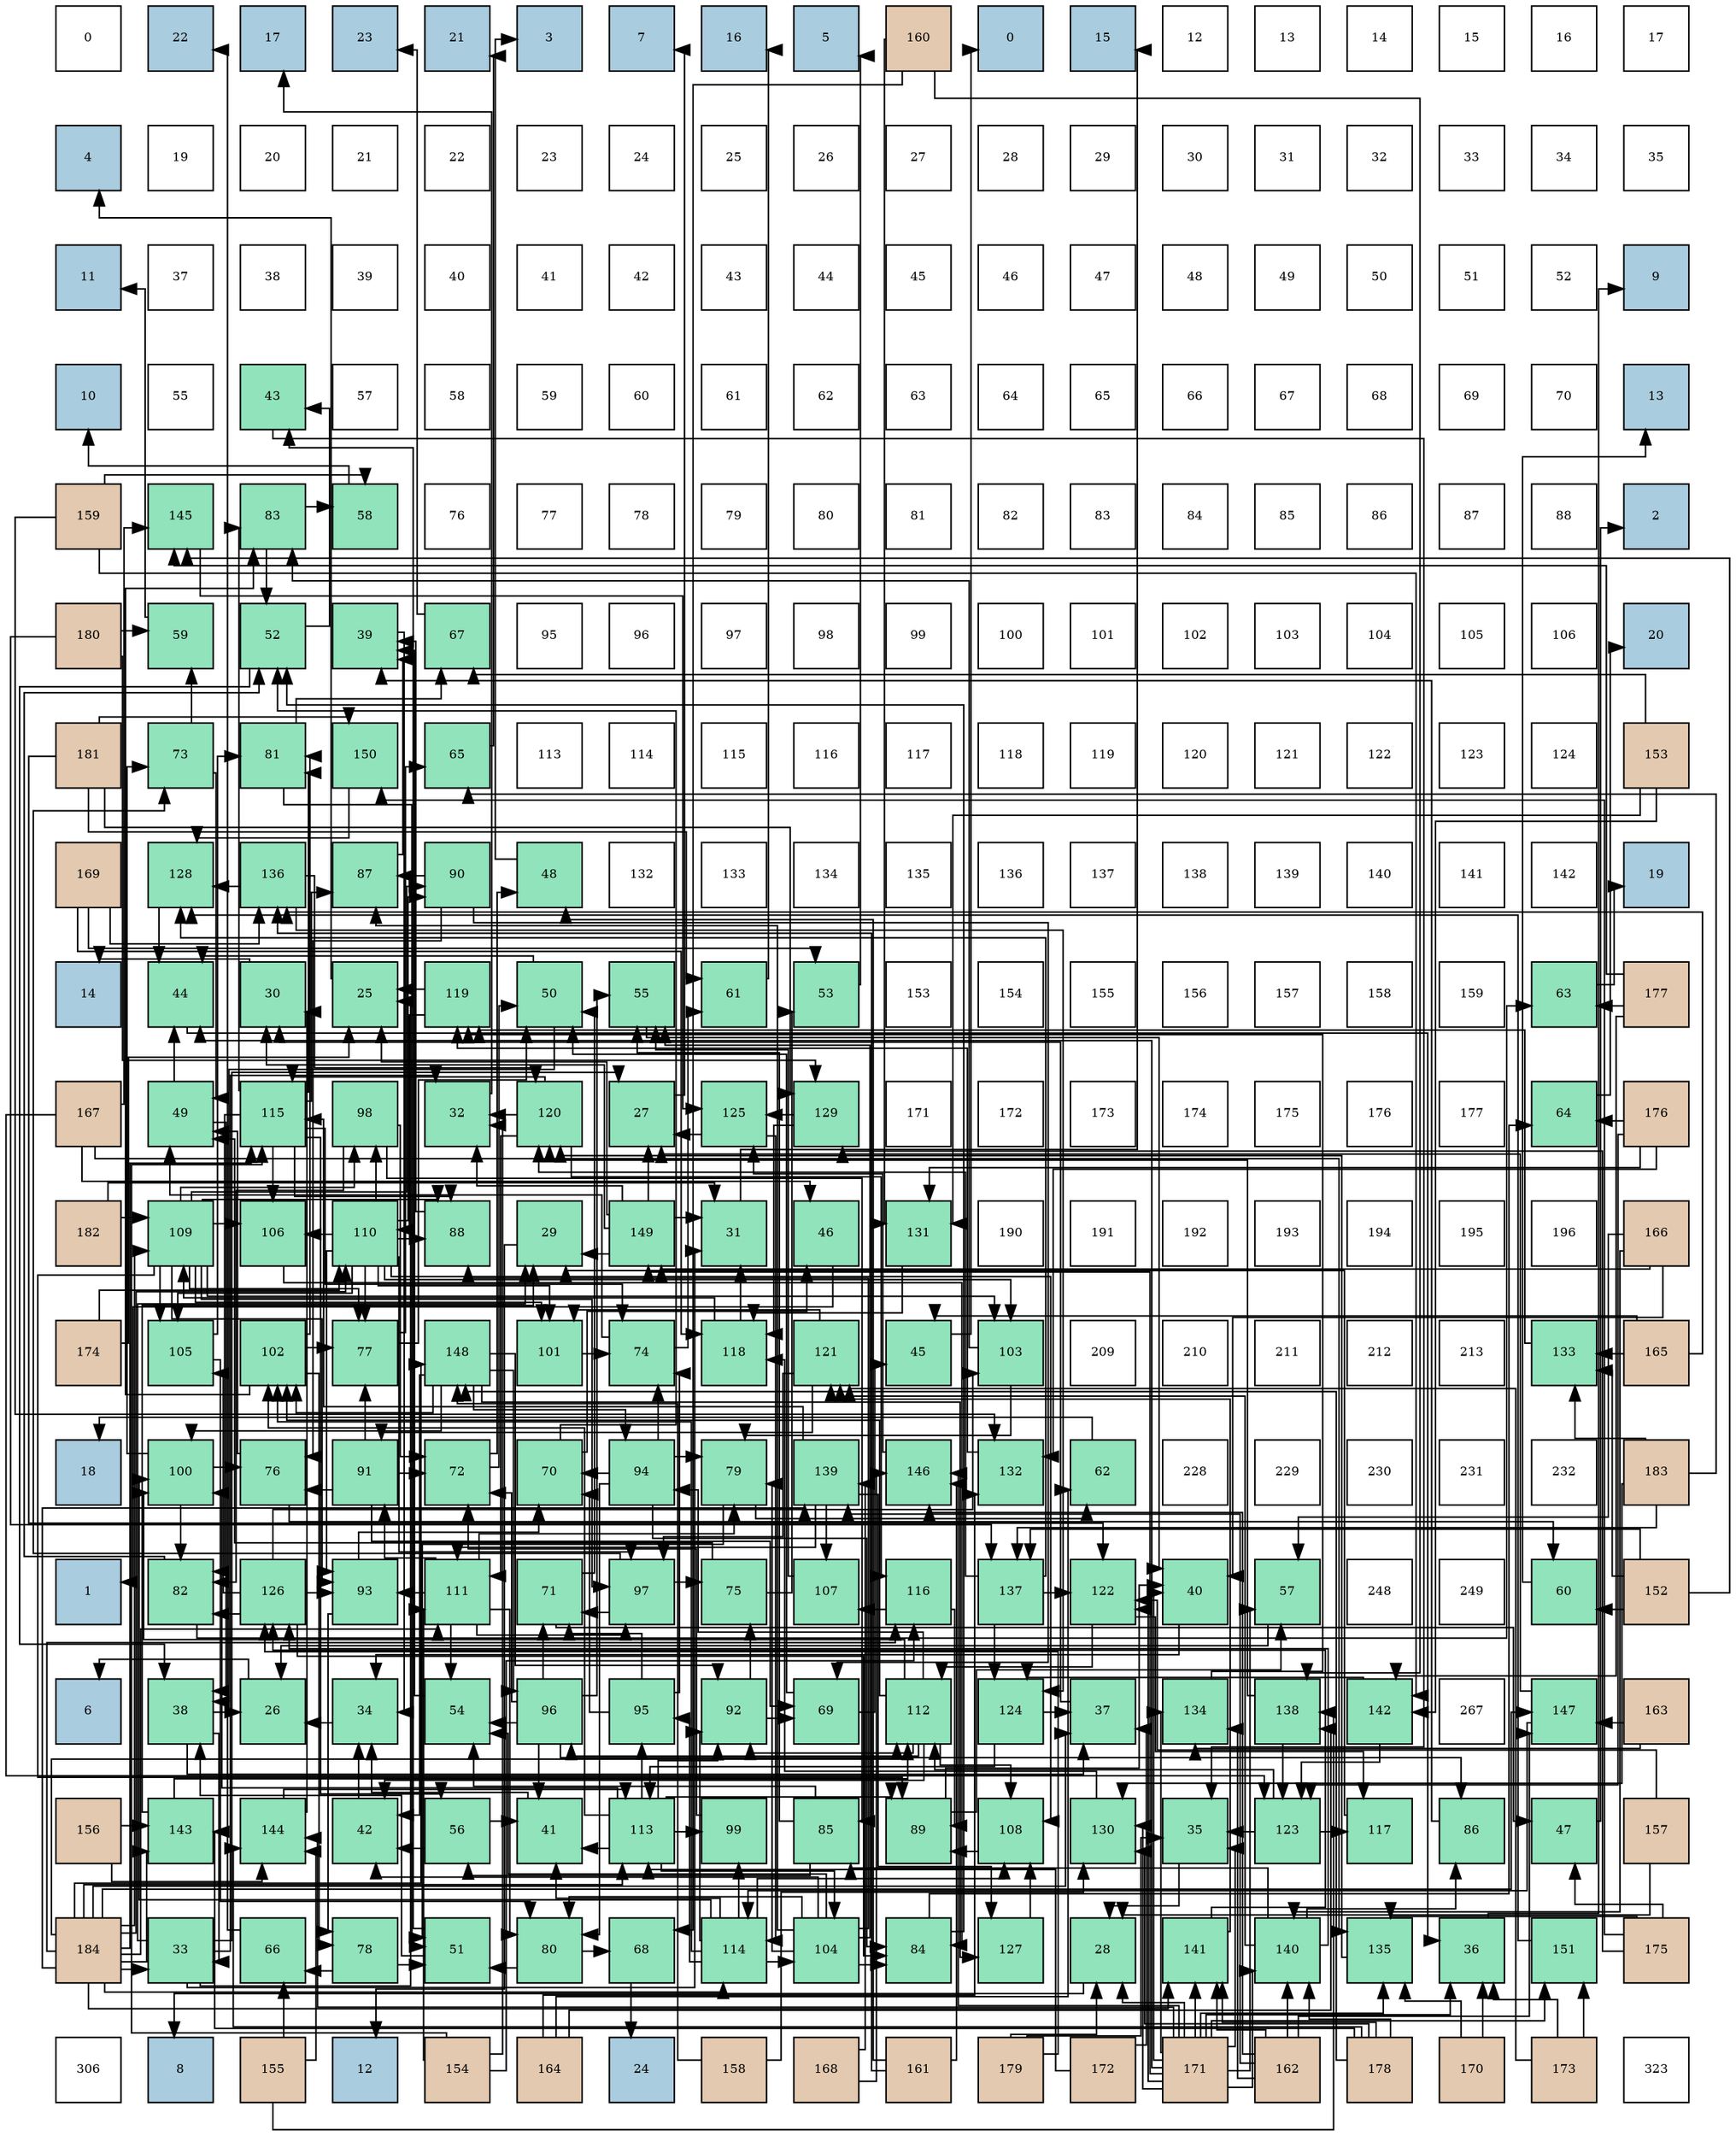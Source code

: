 digraph layout{
 rankdir=TB;
 splines=ortho;
 node [style=filled shape=square fixedsize=true width=0.6];
0[label="0", fontsize=8, fillcolor="#ffffff"];
1[label="22", fontsize=8, fillcolor="#a9ccde"];
2[label="17", fontsize=8, fillcolor="#a9ccde"];
3[label="23", fontsize=8, fillcolor="#a9ccde"];
4[label="21", fontsize=8, fillcolor="#a9ccde"];
5[label="3", fontsize=8, fillcolor="#a9ccde"];
6[label="7", fontsize=8, fillcolor="#a9ccde"];
7[label="16", fontsize=8, fillcolor="#a9ccde"];
8[label="5", fontsize=8, fillcolor="#a9ccde"];
9[label="160", fontsize=8, fillcolor="#e3c9af"];
10[label="0", fontsize=8, fillcolor="#a9ccde"];
11[label="15", fontsize=8, fillcolor="#a9ccde"];
12[label="12", fontsize=8, fillcolor="#ffffff"];
13[label="13", fontsize=8, fillcolor="#ffffff"];
14[label="14", fontsize=8, fillcolor="#ffffff"];
15[label="15", fontsize=8, fillcolor="#ffffff"];
16[label="16", fontsize=8, fillcolor="#ffffff"];
17[label="17", fontsize=8, fillcolor="#ffffff"];
18[label="4", fontsize=8, fillcolor="#a9ccde"];
19[label="19", fontsize=8, fillcolor="#ffffff"];
20[label="20", fontsize=8, fillcolor="#ffffff"];
21[label="21", fontsize=8, fillcolor="#ffffff"];
22[label="22", fontsize=8, fillcolor="#ffffff"];
23[label="23", fontsize=8, fillcolor="#ffffff"];
24[label="24", fontsize=8, fillcolor="#ffffff"];
25[label="25", fontsize=8, fillcolor="#ffffff"];
26[label="26", fontsize=8, fillcolor="#ffffff"];
27[label="27", fontsize=8, fillcolor="#ffffff"];
28[label="28", fontsize=8, fillcolor="#ffffff"];
29[label="29", fontsize=8, fillcolor="#ffffff"];
30[label="30", fontsize=8, fillcolor="#ffffff"];
31[label="31", fontsize=8, fillcolor="#ffffff"];
32[label="32", fontsize=8, fillcolor="#ffffff"];
33[label="33", fontsize=8, fillcolor="#ffffff"];
34[label="34", fontsize=8, fillcolor="#ffffff"];
35[label="35", fontsize=8, fillcolor="#ffffff"];
36[label="11", fontsize=8, fillcolor="#a9ccde"];
37[label="37", fontsize=8, fillcolor="#ffffff"];
38[label="38", fontsize=8, fillcolor="#ffffff"];
39[label="39", fontsize=8, fillcolor="#ffffff"];
40[label="40", fontsize=8, fillcolor="#ffffff"];
41[label="41", fontsize=8, fillcolor="#ffffff"];
42[label="42", fontsize=8, fillcolor="#ffffff"];
43[label="43", fontsize=8, fillcolor="#ffffff"];
44[label="44", fontsize=8, fillcolor="#ffffff"];
45[label="45", fontsize=8, fillcolor="#ffffff"];
46[label="46", fontsize=8, fillcolor="#ffffff"];
47[label="47", fontsize=8, fillcolor="#ffffff"];
48[label="48", fontsize=8, fillcolor="#ffffff"];
49[label="49", fontsize=8, fillcolor="#ffffff"];
50[label="50", fontsize=8, fillcolor="#ffffff"];
51[label="51", fontsize=8, fillcolor="#ffffff"];
52[label="52", fontsize=8, fillcolor="#ffffff"];
53[label="9", fontsize=8, fillcolor="#a9ccde"];
54[label="10", fontsize=8, fillcolor="#a9ccde"];
55[label="55", fontsize=8, fillcolor="#ffffff"];
56[label="43", fontsize=8, fillcolor="#91e3bb"];
57[label="57", fontsize=8, fillcolor="#ffffff"];
58[label="58", fontsize=8, fillcolor="#ffffff"];
59[label="59", fontsize=8, fillcolor="#ffffff"];
60[label="60", fontsize=8, fillcolor="#ffffff"];
61[label="61", fontsize=8, fillcolor="#ffffff"];
62[label="62", fontsize=8, fillcolor="#ffffff"];
63[label="63", fontsize=8, fillcolor="#ffffff"];
64[label="64", fontsize=8, fillcolor="#ffffff"];
65[label="65", fontsize=8, fillcolor="#ffffff"];
66[label="66", fontsize=8, fillcolor="#ffffff"];
67[label="67", fontsize=8, fillcolor="#ffffff"];
68[label="68", fontsize=8, fillcolor="#ffffff"];
69[label="69", fontsize=8, fillcolor="#ffffff"];
70[label="70", fontsize=8, fillcolor="#ffffff"];
71[label="13", fontsize=8, fillcolor="#a9ccde"];
72[label="159", fontsize=8, fillcolor="#e3c9af"];
73[label="145", fontsize=8, fillcolor="#91e3bb"];
74[label="83", fontsize=8, fillcolor="#91e3bb"];
75[label="58", fontsize=8, fillcolor="#91e3bb"];
76[label="76", fontsize=8, fillcolor="#ffffff"];
77[label="77", fontsize=8, fillcolor="#ffffff"];
78[label="78", fontsize=8, fillcolor="#ffffff"];
79[label="79", fontsize=8, fillcolor="#ffffff"];
80[label="80", fontsize=8, fillcolor="#ffffff"];
81[label="81", fontsize=8, fillcolor="#ffffff"];
82[label="82", fontsize=8, fillcolor="#ffffff"];
83[label="83", fontsize=8, fillcolor="#ffffff"];
84[label="84", fontsize=8, fillcolor="#ffffff"];
85[label="85", fontsize=8, fillcolor="#ffffff"];
86[label="86", fontsize=8, fillcolor="#ffffff"];
87[label="87", fontsize=8, fillcolor="#ffffff"];
88[label="88", fontsize=8, fillcolor="#ffffff"];
89[label="2", fontsize=8, fillcolor="#a9ccde"];
90[label="180", fontsize=8, fillcolor="#e3c9af"];
91[label="59", fontsize=8, fillcolor="#91e3bb"];
92[label="52", fontsize=8, fillcolor="#91e3bb"];
93[label="39", fontsize=8, fillcolor="#91e3bb"];
94[label="67", fontsize=8, fillcolor="#91e3bb"];
95[label="95", fontsize=8, fillcolor="#ffffff"];
96[label="96", fontsize=8, fillcolor="#ffffff"];
97[label="97", fontsize=8, fillcolor="#ffffff"];
98[label="98", fontsize=8, fillcolor="#ffffff"];
99[label="99", fontsize=8, fillcolor="#ffffff"];
100[label="100", fontsize=8, fillcolor="#ffffff"];
101[label="101", fontsize=8, fillcolor="#ffffff"];
102[label="102", fontsize=8, fillcolor="#ffffff"];
103[label="103", fontsize=8, fillcolor="#ffffff"];
104[label="104", fontsize=8, fillcolor="#ffffff"];
105[label="105", fontsize=8, fillcolor="#ffffff"];
106[label="106", fontsize=8, fillcolor="#ffffff"];
107[label="20", fontsize=8, fillcolor="#a9ccde"];
108[label="181", fontsize=8, fillcolor="#e3c9af"];
109[label="73", fontsize=8, fillcolor="#91e3bb"];
110[label="81", fontsize=8, fillcolor="#91e3bb"];
111[label="150", fontsize=8, fillcolor="#91e3bb"];
112[label="65", fontsize=8, fillcolor="#91e3bb"];
113[label="113", fontsize=8, fillcolor="#ffffff"];
114[label="114", fontsize=8, fillcolor="#ffffff"];
115[label="115", fontsize=8, fillcolor="#ffffff"];
116[label="116", fontsize=8, fillcolor="#ffffff"];
117[label="117", fontsize=8, fillcolor="#ffffff"];
118[label="118", fontsize=8, fillcolor="#ffffff"];
119[label="119", fontsize=8, fillcolor="#ffffff"];
120[label="120", fontsize=8, fillcolor="#ffffff"];
121[label="121", fontsize=8, fillcolor="#ffffff"];
122[label="122", fontsize=8, fillcolor="#ffffff"];
123[label="123", fontsize=8, fillcolor="#ffffff"];
124[label="124", fontsize=8, fillcolor="#ffffff"];
125[label="153", fontsize=8, fillcolor="#e3c9af"];
126[label="169", fontsize=8, fillcolor="#e3c9af"];
127[label="128", fontsize=8, fillcolor="#91e3bb"];
128[label="136", fontsize=8, fillcolor="#91e3bb"];
129[label="87", fontsize=8, fillcolor="#91e3bb"];
130[label="90", fontsize=8, fillcolor="#91e3bb"];
131[label="48", fontsize=8, fillcolor="#91e3bb"];
132[label="132", fontsize=8, fillcolor="#ffffff"];
133[label="133", fontsize=8, fillcolor="#ffffff"];
134[label="134", fontsize=8, fillcolor="#ffffff"];
135[label="135", fontsize=8, fillcolor="#ffffff"];
136[label="136", fontsize=8, fillcolor="#ffffff"];
137[label="137", fontsize=8, fillcolor="#ffffff"];
138[label="138", fontsize=8, fillcolor="#ffffff"];
139[label="139", fontsize=8, fillcolor="#ffffff"];
140[label="140", fontsize=8, fillcolor="#ffffff"];
141[label="141", fontsize=8, fillcolor="#ffffff"];
142[label="142", fontsize=8, fillcolor="#ffffff"];
143[label="19", fontsize=8, fillcolor="#a9ccde"];
144[label="14", fontsize=8, fillcolor="#a9ccde"];
145[label="44", fontsize=8, fillcolor="#91e3bb"];
146[label="30", fontsize=8, fillcolor="#91e3bb"];
147[label="25", fontsize=8, fillcolor="#91e3bb"];
148[label="119", fontsize=8, fillcolor="#91e3bb"];
149[label="50", fontsize=8, fillcolor="#91e3bb"];
150[label="55", fontsize=8, fillcolor="#91e3bb"];
151[label="61", fontsize=8, fillcolor="#91e3bb"];
152[label="53", fontsize=8, fillcolor="#91e3bb"];
153[label="153", fontsize=8, fillcolor="#ffffff"];
154[label="154", fontsize=8, fillcolor="#ffffff"];
155[label="155", fontsize=8, fillcolor="#ffffff"];
156[label="156", fontsize=8, fillcolor="#ffffff"];
157[label="157", fontsize=8, fillcolor="#ffffff"];
158[label="158", fontsize=8, fillcolor="#ffffff"];
159[label="159", fontsize=8, fillcolor="#ffffff"];
160[label="63", fontsize=8, fillcolor="#91e3bb"];
161[label="177", fontsize=8, fillcolor="#e3c9af"];
162[label="167", fontsize=8, fillcolor="#e3c9af"];
163[label="49", fontsize=8, fillcolor="#91e3bb"];
164[label="115", fontsize=8, fillcolor="#91e3bb"];
165[label="98", fontsize=8, fillcolor="#91e3bb"];
166[label="32", fontsize=8, fillcolor="#91e3bb"];
167[label="120", fontsize=8, fillcolor="#91e3bb"];
168[label="27", fontsize=8, fillcolor="#91e3bb"];
169[label="125", fontsize=8, fillcolor="#91e3bb"];
170[label="129", fontsize=8, fillcolor="#91e3bb"];
171[label="171", fontsize=8, fillcolor="#ffffff"];
172[label="172", fontsize=8, fillcolor="#ffffff"];
173[label="173", fontsize=8, fillcolor="#ffffff"];
174[label="174", fontsize=8, fillcolor="#ffffff"];
175[label="175", fontsize=8, fillcolor="#ffffff"];
176[label="176", fontsize=8, fillcolor="#ffffff"];
177[label="177", fontsize=8, fillcolor="#ffffff"];
178[label="64", fontsize=8, fillcolor="#91e3bb"];
179[label="176", fontsize=8, fillcolor="#e3c9af"];
180[label="182", fontsize=8, fillcolor="#e3c9af"];
181[label="109", fontsize=8, fillcolor="#91e3bb"];
182[label="106", fontsize=8, fillcolor="#91e3bb"];
183[label="110", fontsize=8, fillcolor="#91e3bb"];
184[label="88", fontsize=8, fillcolor="#91e3bb"];
185[label="29", fontsize=8, fillcolor="#91e3bb"];
186[label="149", fontsize=8, fillcolor="#91e3bb"];
187[label="31", fontsize=8, fillcolor="#91e3bb"];
188[label="46", fontsize=8, fillcolor="#91e3bb"];
189[label="131", fontsize=8, fillcolor="#91e3bb"];
190[label="190", fontsize=8, fillcolor="#ffffff"];
191[label="191", fontsize=8, fillcolor="#ffffff"];
192[label="192", fontsize=8, fillcolor="#ffffff"];
193[label="193", fontsize=8, fillcolor="#ffffff"];
194[label="194", fontsize=8, fillcolor="#ffffff"];
195[label="195", fontsize=8, fillcolor="#ffffff"];
196[label="196", fontsize=8, fillcolor="#ffffff"];
197[label="166", fontsize=8, fillcolor="#e3c9af"];
198[label="174", fontsize=8, fillcolor="#e3c9af"];
199[label="105", fontsize=8, fillcolor="#91e3bb"];
200[label="102", fontsize=8, fillcolor="#91e3bb"];
201[label="77", fontsize=8, fillcolor="#91e3bb"];
202[label="148", fontsize=8, fillcolor="#91e3bb"];
203[label="101", fontsize=8, fillcolor="#91e3bb"];
204[label="74", fontsize=8, fillcolor="#91e3bb"];
205[label="118", fontsize=8, fillcolor="#91e3bb"];
206[label="121", fontsize=8, fillcolor="#91e3bb"];
207[label="45", fontsize=8, fillcolor="#91e3bb"];
208[label="103", fontsize=8, fillcolor="#91e3bb"];
209[label="209", fontsize=8, fillcolor="#ffffff"];
210[label="210", fontsize=8, fillcolor="#ffffff"];
211[label="211", fontsize=8, fillcolor="#ffffff"];
212[label="212", fontsize=8, fillcolor="#ffffff"];
213[label="213", fontsize=8, fillcolor="#ffffff"];
214[label="133", fontsize=8, fillcolor="#91e3bb"];
215[label="165", fontsize=8, fillcolor="#e3c9af"];
216[label="18", fontsize=8, fillcolor="#a9ccde"];
217[label="100", fontsize=8, fillcolor="#91e3bb"];
218[label="76", fontsize=8, fillcolor="#91e3bb"];
219[label="91", fontsize=8, fillcolor="#91e3bb"];
220[label="72", fontsize=8, fillcolor="#91e3bb"];
221[label="70", fontsize=8, fillcolor="#91e3bb"];
222[label="94", fontsize=8, fillcolor="#91e3bb"];
223[label="79", fontsize=8, fillcolor="#91e3bb"];
224[label="139", fontsize=8, fillcolor="#91e3bb"];
225[label="146", fontsize=8, fillcolor="#91e3bb"];
226[label="132", fontsize=8, fillcolor="#91e3bb"];
227[label="62", fontsize=8, fillcolor="#91e3bb"];
228[label="228", fontsize=8, fillcolor="#ffffff"];
229[label="229", fontsize=8, fillcolor="#ffffff"];
230[label="230", fontsize=8, fillcolor="#ffffff"];
231[label="231", fontsize=8, fillcolor="#ffffff"];
232[label="232", fontsize=8, fillcolor="#ffffff"];
233[label="183", fontsize=8, fillcolor="#e3c9af"];
234[label="1", fontsize=8, fillcolor="#a9ccde"];
235[label="82", fontsize=8, fillcolor="#91e3bb"];
236[label="126", fontsize=8, fillcolor="#91e3bb"];
237[label="93", fontsize=8, fillcolor="#91e3bb"];
238[label="111", fontsize=8, fillcolor="#91e3bb"];
239[label="71", fontsize=8, fillcolor="#91e3bb"];
240[label="97", fontsize=8, fillcolor="#91e3bb"];
241[label="75", fontsize=8, fillcolor="#91e3bb"];
242[label="107", fontsize=8, fillcolor="#91e3bb"];
243[label="116", fontsize=8, fillcolor="#91e3bb"];
244[label="137", fontsize=8, fillcolor="#91e3bb"];
245[label="122", fontsize=8, fillcolor="#91e3bb"];
246[label="40", fontsize=8, fillcolor="#91e3bb"];
247[label="57", fontsize=8, fillcolor="#91e3bb"];
248[label="248", fontsize=8, fillcolor="#ffffff"];
249[label="249", fontsize=8, fillcolor="#ffffff"];
250[label="60", fontsize=8, fillcolor="#91e3bb"];
251[label="152", fontsize=8, fillcolor="#e3c9af"];
252[label="6", fontsize=8, fillcolor="#a9ccde"];
253[label="38", fontsize=8, fillcolor="#91e3bb"];
254[label="26", fontsize=8, fillcolor="#91e3bb"];
255[label="34", fontsize=8, fillcolor="#91e3bb"];
256[label="54", fontsize=8, fillcolor="#91e3bb"];
257[label="96", fontsize=8, fillcolor="#91e3bb"];
258[label="95", fontsize=8, fillcolor="#91e3bb"];
259[label="92", fontsize=8, fillcolor="#91e3bb"];
260[label="69", fontsize=8, fillcolor="#91e3bb"];
261[label="112", fontsize=8, fillcolor="#91e3bb"];
262[label="124", fontsize=8, fillcolor="#91e3bb"];
263[label="37", fontsize=8, fillcolor="#91e3bb"];
264[label="134", fontsize=8, fillcolor="#91e3bb"];
265[label="138", fontsize=8, fillcolor="#91e3bb"];
266[label="142", fontsize=8, fillcolor="#91e3bb"];
267[label="267", fontsize=8, fillcolor="#ffffff"];
268[label="147", fontsize=8, fillcolor="#91e3bb"];
269[label="163", fontsize=8, fillcolor="#e3c9af"];
270[label="156", fontsize=8, fillcolor="#e3c9af"];
271[label="143", fontsize=8, fillcolor="#91e3bb"];
272[label="144", fontsize=8, fillcolor="#91e3bb"];
273[label="42", fontsize=8, fillcolor="#91e3bb"];
274[label="56", fontsize=8, fillcolor="#91e3bb"];
275[label="41", fontsize=8, fillcolor="#91e3bb"];
276[label="113", fontsize=8, fillcolor="#91e3bb"];
277[label="99", fontsize=8, fillcolor="#91e3bb"];
278[label="85", fontsize=8, fillcolor="#91e3bb"];
279[label="89", fontsize=8, fillcolor="#91e3bb"];
280[label="108", fontsize=8, fillcolor="#91e3bb"];
281[label="130", fontsize=8, fillcolor="#91e3bb"];
282[label="35", fontsize=8, fillcolor="#91e3bb"];
283[label="123", fontsize=8, fillcolor="#91e3bb"];
284[label="117", fontsize=8, fillcolor="#91e3bb"];
285[label="86", fontsize=8, fillcolor="#91e3bb"];
286[label="47", fontsize=8, fillcolor="#91e3bb"];
287[label="157", fontsize=8, fillcolor="#e3c9af"];
288[label="184", fontsize=8, fillcolor="#e3c9af"];
289[label="33", fontsize=8, fillcolor="#91e3bb"];
290[label="66", fontsize=8, fillcolor="#91e3bb"];
291[label="78", fontsize=8, fillcolor="#91e3bb"];
292[label="51", fontsize=8, fillcolor="#91e3bb"];
293[label="80", fontsize=8, fillcolor="#91e3bb"];
294[label="68", fontsize=8, fillcolor="#91e3bb"];
295[label="114", fontsize=8, fillcolor="#91e3bb"];
296[label="104", fontsize=8, fillcolor="#91e3bb"];
297[label="84", fontsize=8, fillcolor="#91e3bb"];
298[label="127", fontsize=8, fillcolor="#91e3bb"];
299[label="28", fontsize=8, fillcolor="#91e3bb"];
300[label="141", fontsize=8, fillcolor="#91e3bb"];
301[label="140", fontsize=8, fillcolor="#91e3bb"];
302[label="135", fontsize=8, fillcolor="#91e3bb"];
303[label="36", fontsize=8, fillcolor="#91e3bb"];
304[label="151", fontsize=8, fillcolor="#91e3bb"];
305[label="175", fontsize=8, fillcolor="#e3c9af"];
306[label="306", fontsize=8, fillcolor="#ffffff"];
307[label="8", fontsize=8, fillcolor="#a9ccde"];
308[label="155", fontsize=8, fillcolor="#e3c9af"];
309[label="12", fontsize=8, fillcolor="#a9ccde"];
310[label="154", fontsize=8, fillcolor="#e3c9af"];
311[label="164", fontsize=8, fillcolor="#e3c9af"];
312[label="24", fontsize=8, fillcolor="#a9ccde"];
313[label="158", fontsize=8, fillcolor="#e3c9af"];
314[label="168", fontsize=8, fillcolor="#e3c9af"];
315[label="161", fontsize=8, fillcolor="#e3c9af"];
316[label="179", fontsize=8, fillcolor="#e3c9af"];
317[label="172", fontsize=8, fillcolor="#e3c9af"];
318[label="171", fontsize=8, fillcolor="#e3c9af"];
319[label="162", fontsize=8, fillcolor="#e3c9af"];
320[label="178", fontsize=8, fillcolor="#e3c9af"];
321[label="170", fontsize=8, fillcolor="#e3c9af"];
322[label="173", fontsize=8, fillcolor="#e3c9af"];
323[label="323", fontsize=8, fillcolor="#ffffff"];
edge [constraint=false, style=vis];147 -> 18;
254 -> 252;
168 -> 6;
299 -> 307;
185 -> 309;
146 -> 144;
187 -> 11;
166 -> 2;
289 -> 147;
289 -> 168;
289 -> 185;
289 -> 187;
289 -> 166;
255 -> 254;
282 -> 299;
303 -> 53;
263 -> 146;
253 -> 254;
253 -> 289;
253 -> 263;
93 -> 255;
246 -> 255;
275 -> 255;
273 -> 255;
56 -> 282;
145 -> 303;
207 -> 10;
188 -> 234;
286 -> 89;
131 -> 5;
163 -> 253;
163 -> 145;
149 -> 253;
149 -> 145;
292 -> 253;
292 -> 56;
92 -> 253;
92 -> 56;
152 -> 8;
256 -> 93;
150 -> 246;
274 -> 275;
274 -> 273;
247 -> 254;
75 -> 54;
91 -> 36;
250 -> 71;
151 -> 7;
227 -> 216;
160 -> 143;
178 -> 107;
112 -> 4;
290 -> 1;
94 -> 3;
294 -> 312;
260 -> 207;
260 -> 149;
221 -> 188;
221 -> 92;
239 -> 286;
239 -> 149;
220 -> 131;
220 -> 149;
109 -> 163;
109 -> 91;
204 -> 163;
204 -> 151;
241 -> 163;
241 -> 152;
218 -> 163;
218 -> 250;
201 -> 149;
201 -> 112;
291 -> 292;
291 -> 290;
223 -> 292;
223 -> 227;
293 -> 292;
293 -> 294;
110 -> 292;
110 -> 94;
235 -> 92;
235 -> 160;
74 -> 92;
74 -> 75;
297 -> 92;
297 -> 178;
278 -> 256;
278 -> 150;
278 -> 274;
285 -> 93;
129 -> 93;
184 -> 93;
279 -> 246;
279 -> 247;
130 -> 260;
130 -> 218;
130 -> 129;
219 -> 260;
219 -> 220;
219 -> 218;
219 -> 201;
259 -> 260;
259 -> 241;
237 -> 221;
237 -> 291;
222 -> 221;
222 -> 204;
222 -> 223;
222 -> 293;
222 -> 297;
258 -> 221;
258 -> 239;
258 -> 204;
257 -> 275;
257 -> 256;
257 -> 150;
257 -> 239;
257 -> 220;
257 -> 285;
240 -> 239;
240 -> 109;
240 -> 241;
165 -> 220;
165 -> 235;
165 -> 278;
277 -> 220;
217 -> 109;
217 -> 218;
217 -> 235;
203 -> 204;
200 -> 201;
200 -> 291;
200 -> 110;
200 -> 74;
208 -> 223;
208 -> 74;
296 -> 273;
296 -> 256;
296 -> 150;
296 -> 223;
296 -> 293;
296 -> 297;
296 -> 129;
296 -> 184;
199 -> 293;
199 -> 110;
182 -> 297;
242 -> 150;
280 -> 279;
181 -> 201;
181 -> 184;
181 -> 279;
181 -> 130;
181 -> 237;
181 -> 240;
181 -> 165;
181 -> 203;
181 -> 208;
181 -> 199;
181 -> 182;
183 -> 201;
183 -> 184;
183 -> 130;
183 -> 237;
183 -> 240;
183 -> 165;
183 -> 203;
183 -> 208;
183 -> 199;
183 -> 182;
183 -> 280;
238 -> 256;
238 -> 223;
238 -> 293;
238 -> 219;
238 -> 237;
238 -> 240;
261 -> 273;
261 -> 259;
261 -> 222;
261 -> 257;
261 -> 217;
261 -> 200;
261 -> 280;
276 -> 275;
276 -> 279;
276 -> 259;
276 -> 258;
276 -> 277;
276 -> 217;
276 -> 200;
276 -> 296;
295 -> 275;
295 -> 259;
295 -> 258;
295 -> 277;
295 -> 217;
295 -> 200;
295 -> 296;
295 -> 280;
164 -> 274;
164 -> 204;
164 -> 110;
164 -> 235;
164 -> 74;
164 -> 129;
164 -> 184;
164 -> 182;
243 -> 279;
243 -> 242;
284 -> 185;
205 -> 187;
205 -> 181;
148 -> 147;
148 -> 183;
167 -> 166;
167 -> 238;
167 -> 164;
167 -> 243;
206 -> 219;
206 -> 240;
206 -> 203;
245 -> 261;
245 -> 284;
283 -> 282;
283 -> 261;
283 -> 284;
262 -> 263;
262 -> 276;
169 -> 168;
169 -> 295;
236 -> 235;
236 -> 297;
236 -> 237;
236 -> 208;
236 -> 199;
298 -> 280;
127 -> 145;
170 -> 205;
170 -> 169;
281 -> 205;
189 -> 205;
226 -> 148;
214 -> 148;
264 -> 148;
302 -> 167;
128 -> 167;
128 -> 262;
128 -> 127;
244 -> 167;
244 -> 245;
244 -> 262;
244 -> 127;
265 -> 167;
265 -> 283;
224 -> 242;
224 -> 238;
224 -> 164;
224 -> 298;
301 -> 278;
301 -> 285;
301 -> 206;
301 -> 236;
300 -> 206;
300 -> 236;
266 -> 283;
266 -> 262;
271 -> 185;
271 -> 261;
272 -> 146;
272 -> 276;
73 -> 169;
225 -> 169;
268 -> 168;
268 -> 295;
202 -> 273;
202 -> 259;
202 -> 222;
202 -> 257;
202 -> 217;
202 -> 200;
202 -> 298;
186 -> 147;
186 -> 168;
186 -> 185;
186 -> 146;
186 -> 187;
186 -> 166;
111 -> 127;
304 -> 127;
251 -> 250;
251 -> 214;
251 -> 244;
251 -> 73;
125 -> 94;
125 -> 189;
125 -> 266;
310 -> 166;
310 -> 238;
310 -> 164;
310 -> 243;
308 -> 290;
308 -> 265;
308 -> 272;
270 -> 271;
270 -> 272;
287 -> 299;
287 -> 245;
313 -> 281;
313 -> 202;
72 -> 75;
72 -> 226;
72 -> 266;
9 -> 294;
9 -> 189;
9 -> 265;
315 -> 131;
315 -> 128;
315 -> 225;
319 -> 264;
319 -> 224;
319 -> 301;
319 -> 300;
319 -> 225;
319 -> 268;
269 -> 264;
269 -> 268;
311 -> 227;
311 -> 226;
311 -> 265;
215 -> 207;
215 -> 214;
215 -> 128;
197 -> 246;
197 -> 247;
197 -> 301;
197 -> 186;
162 -> 188;
162 -> 283;
162 -> 302;
162 -> 73;
314 -> 224;
314 -> 225;
126 -> 152;
126 -> 205;
126 -> 128;
321 -> 303;
321 -> 302;
318 -> 299;
318 -> 282;
318 -> 303;
318 -> 246;
318 -> 145;
318 -> 247;
318 -> 245;
318 -> 281;
318 -> 264;
318 -> 302;
318 -> 301;
318 -> 300;
318 -> 272;
318 -> 225;
318 -> 186;
318 -> 304;
317 -> 263;
317 -> 276;
322 -> 303;
322 -> 206;
322 -> 304;
198 -> 147;
198 -> 183;
305 -> 286;
305 -> 170;
305 -> 302;
305 -> 111;
179 -> 178;
179 -> 283;
179 -> 189;
179 -> 226;
161 -> 160;
161 -> 266;
161 -> 73;
320 -> 281;
320 -> 301;
320 -> 300;
320 -> 271;
320 -> 272;
320 -> 202;
316 -> 299;
316 -> 282;
316 -> 236;
90 -> 91;
90 -> 170;
90 -> 244;
108 -> 151;
108 -> 245;
108 -> 170;
108 -> 111;
180 -> 187;
180 -> 181;
233 -> 112;
233 -> 281;
233 -> 214;
233 -> 244;
288 -> 289;
288 -> 263;
288 -> 181;
288 -> 183;
288 -> 238;
288 -> 261;
288 -> 276;
288 -> 295;
288 -> 164;
288 -> 243;
288 -> 224;
288 -> 300;
288 -> 271;
288 -> 268;
288 -> 202;
edge [constraint=true, style=invis];
0 -> 18 -> 36 -> 54 -> 72 -> 90 -> 108 -> 126 -> 144 -> 162 -> 180 -> 198 -> 216 -> 234 -> 252 -> 270 -> 288 -> 306;
1 -> 19 -> 37 -> 55 -> 73 -> 91 -> 109 -> 127 -> 145 -> 163 -> 181 -> 199 -> 217 -> 235 -> 253 -> 271 -> 289 -> 307;
2 -> 20 -> 38 -> 56 -> 74 -> 92 -> 110 -> 128 -> 146 -> 164 -> 182 -> 200 -> 218 -> 236 -> 254 -> 272 -> 290 -> 308;
3 -> 21 -> 39 -> 57 -> 75 -> 93 -> 111 -> 129 -> 147 -> 165 -> 183 -> 201 -> 219 -> 237 -> 255 -> 273 -> 291 -> 309;
4 -> 22 -> 40 -> 58 -> 76 -> 94 -> 112 -> 130 -> 148 -> 166 -> 184 -> 202 -> 220 -> 238 -> 256 -> 274 -> 292 -> 310;
5 -> 23 -> 41 -> 59 -> 77 -> 95 -> 113 -> 131 -> 149 -> 167 -> 185 -> 203 -> 221 -> 239 -> 257 -> 275 -> 293 -> 311;
6 -> 24 -> 42 -> 60 -> 78 -> 96 -> 114 -> 132 -> 150 -> 168 -> 186 -> 204 -> 222 -> 240 -> 258 -> 276 -> 294 -> 312;
7 -> 25 -> 43 -> 61 -> 79 -> 97 -> 115 -> 133 -> 151 -> 169 -> 187 -> 205 -> 223 -> 241 -> 259 -> 277 -> 295 -> 313;
8 -> 26 -> 44 -> 62 -> 80 -> 98 -> 116 -> 134 -> 152 -> 170 -> 188 -> 206 -> 224 -> 242 -> 260 -> 278 -> 296 -> 314;
9 -> 27 -> 45 -> 63 -> 81 -> 99 -> 117 -> 135 -> 153 -> 171 -> 189 -> 207 -> 225 -> 243 -> 261 -> 279 -> 297 -> 315;
10 -> 28 -> 46 -> 64 -> 82 -> 100 -> 118 -> 136 -> 154 -> 172 -> 190 -> 208 -> 226 -> 244 -> 262 -> 280 -> 298 -> 316;
11 -> 29 -> 47 -> 65 -> 83 -> 101 -> 119 -> 137 -> 155 -> 173 -> 191 -> 209 -> 227 -> 245 -> 263 -> 281 -> 299 -> 317;
12 -> 30 -> 48 -> 66 -> 84 -> 102 -> 120 -> 138 -> 156 -> 174 -> 192 -> 210 -> 228 -> 246 -> 264 -> 282 -> 300 -> 318;
13 -> 31 -> 49 -> 67 -> 85 -> 103 -> 121 -> 139 -> 157 -> 175 -> 193 -> 211 -> 229 -> 247 -> 265 -> 283 -> 301 -> 319;
14 -> 32 -> 50 -> 68 -> 86 -> 104 -> 122 -> 140 -> 158 -> 176 -> 194 -> 212 -> 230 -> 248 -> 266 -> 284 -> 302 -> 320;
15 -> 33 -> 51 -> 69 -> 87 -> 105 -> 123 -> 141 -> 159 -> 177 -> 195 -> 213 -> 231 -> 249 -> 267 -> 285 -> 303 -> 321;
16 -> 34 -> 52 -> 70 -> 88 -> 106 -> 124 -> 142 -> 160 -> 178 -> 196 -> 214 -> 232 -> 250 -> 268 -> 286 -> 304 -> 322;
17 -> 35 -> 53 -> 71 -> 89 -> 107 -> 125 -> 143 -> 161 -> 179 -> 197 -> 215 -> 233 -> 251 -> 269 -> 287 -> 305 -> 323;
rank = same {0 -> 1 -> 2 -> 3 -> 4 -> 5 -> 6 -> 7 -> 8 -> 9 -> 10 -> 11 -> 12 -> 13 -> 14 -> 15 -> 16 -> 17};
rank = same {18 -> 19 -> 20 -> 21 -> 22 -> 23 -> 24 -> 25 -> 26 -> 27 -> 28 -> 29 -> 30 -> 31 -> 32 -> 33 -> 34 -> 35};
rank = same {36 -> 37 -> 38 -> 39 -> 40 -> 41 -> 42 -> 43 -> 44 -> 45 -> 46 -> 47 -> 48 -> 49 -> 50 -> 51 -> 52 -> 53};
rank = same {54 -> 55 -> 56 -> 57 -> 58 -> 59 -> 60 -> 61 -> 62 -> 63 -> 64 -> 65 -> 66 -> 67 -> 68 -> 69 -> 70 -> 71};
rank = same {72 -> 73 -> 74 -> 75 -> 76 -> 77 -> 78 -> 79 -> 80 -> 81 -> 82 -> 83 -> 84 -> 85 -> 86 -> 87 -> 88 -> 89};
rank = same {90 -> 91 -> 92 -> 93 -> 94 -> 95 -> 96 -> 97 -> 98 -> 99 -> 100 -> 101 -> 102 -> 103 -> 104 -> 105 -> 106 -> 107};
rank = same {108 -> 109 -> 110 -> 111 -> 112 -> 113 -> 114 -> 115 -> 116 -> 117 -> 118 -> 119 -> 120 -> 121 -> 122 -> 123 -> 124 -> 125};
rank = same {126 -> 127 -> 128 -> 129 -> 130 -> 131 -> 132 -> 133 -> 134 -> 135 -> 136 -> 137 -> 138 -> 139 -> 140 -> 141 -> 142 -> 143};
rank = same {144 -> 145 -> 146 -> 147 -> 148 -> 149 -> 150 -> 151 -> 152 -> 153 -> 154 -> 155 -> 156 -> 157 -> 158 -> 159 -> 160 -> 161};
rank = same {162 -> 163 -> 164 -> 165 -> 166 -> 167 -> 168 -> 169 -> 170 -> 171 -> 172 -> 173 -> 174 -> 175 -> 176 -> 177 -> 178 -> 179};
rank = same {180 -> 181 -> 182 -> 183 -> 184 -> 185 -> 186 -> 187 -> 188 -> 189 -> 190 -> 191 -> 192 -> 193 -> 194 -> 195 -> 196 -> 197};
rank = same {198 -> 199 -> 200 -> 201 -> 202 -> 203 -> 204 -> 205 -> 206 -> 207 -> 208 -> 209 -> 210 -> 211 -> 212 -> 213 -> 214 -> 215};
rank = same {216 -> 217 -> 218 -> 219 -> 220 -> 221 -> 222 -> 223 -> 224 -> 225 -> 226 -> 227 -> 228 -> 229 -> 230 -> 231 -> 232 -> 233};
rank = same {234 -> 235 -> 236 -> 237 -> 238 -> 239 -> 240 -> 241 -> 242 -> 243 -> 244 -> 245 -> 246 -> 247 -> 248 -> 249 -> 250 -> 251};
rank = same {252 -> 253 -> 254 -> 255 -> 256 -> 257 -> 258 -> 259 -> 260 -> 261 -> 262 -> 263 -> 264 -> 265 -> 266 -> 267 -> 268 -> 269};
rank = same {270 -> 271 -> 272 -> 273 -> 274 -> 275 -> 276 -> 277 -> 278 -> 279 -> 280 -> 281 -> 282 -> 283 -> 284 -> 285 -> 286 -> 287};
rank = same {288 -> 289 -> 290 -> 291 -> 292 -> 293 -> 294 -> 295 -> 296 -> 297 -> 298 -> 299 -> 300 -> 301 -> 302 -> 303 -> 304 -> 305};
rank = same {306 -> 307 -> 308 -> 309 -> 310 -> 311 -> 312 -> 313 -> 314 -> 315 -> 316 -> 317 -> 318 -> 319 -> 320 -> 321 -> 322 -> 323};
}